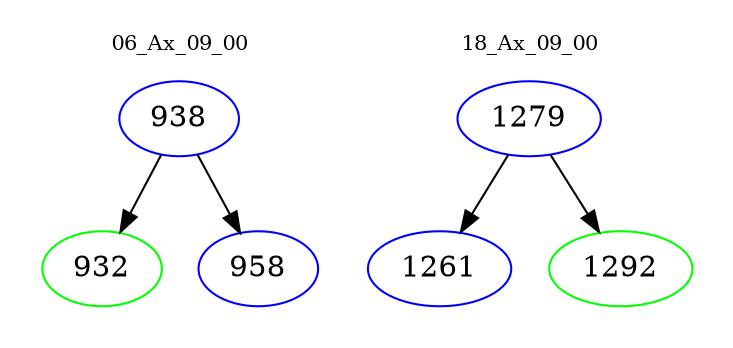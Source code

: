 digraph{
subgraph cluster_0 {
color = white
label = "06_Ax_09_00";
fontsize=10;
T0_938 [label="938", color="blue"]
T0_938 -> T0_932 [color="black"]
T0_932 [label="932", color="green"]
T0_938 -> T0_958 [color="black"]
T0_958 [label="958", color="blue"]
}
subgraph cluster_1 {
color = white
label = "18_Ax_09_00";
fontsize=10;
T1_1279 [label="1279", color="blue"]
T1_1279 -> T1_1261 [color="black"]
T1_1261 [label="1261", color="blue"]
T1_1279 -> T1_1292 [color="black"]
T1_1292 [label="1292", color="green"]
}
}
